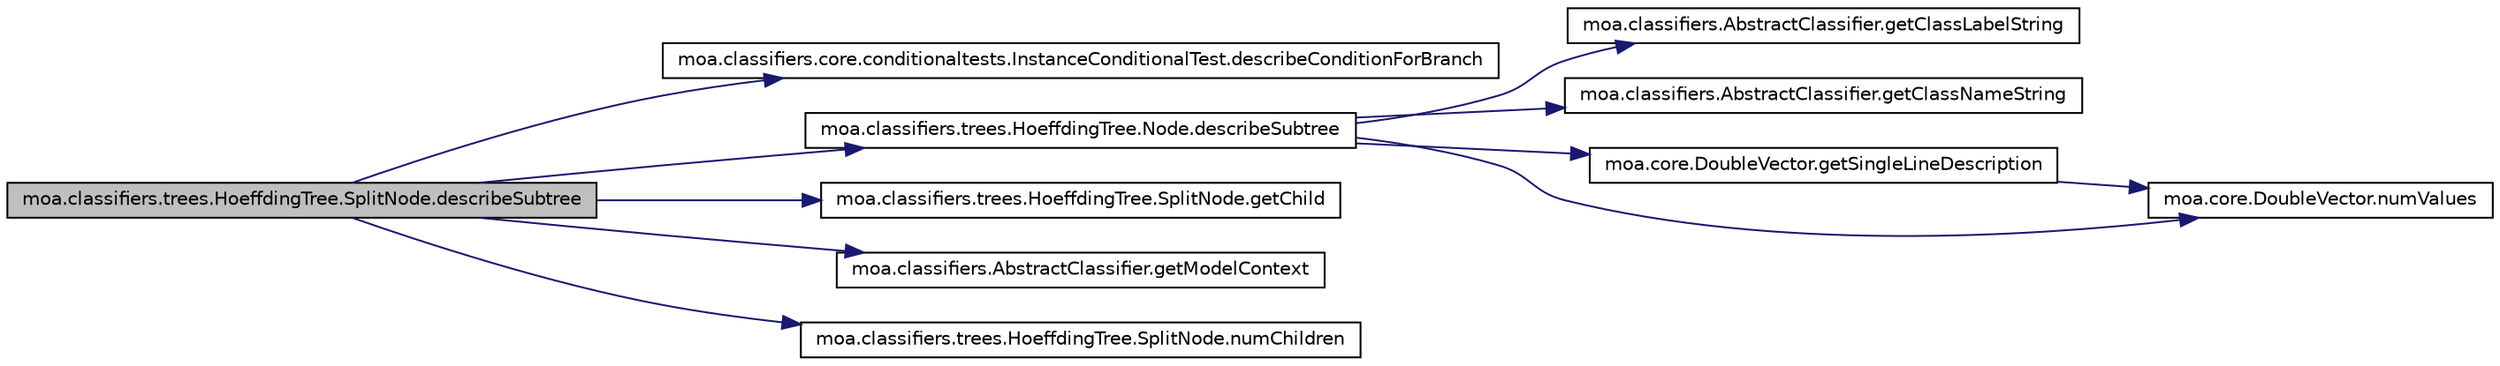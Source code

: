 digraph G
{
  edge [fontname="Helvetica",fontsize="10",labelfontname="Helvetica",labelfontsize="10"];
  node [fontname="Helvetica",fontsize="10",shape=record];
  rankdir=LR;
  Node1 [label="moa.classifiers.trees.HoeffdingTree.SplitNode.describeSubtree",height=0.2,width=0.4,color="black", fillcolor="grey75", style="filled" fontcolor="black"];
  Node1 -> Node2 [color="midnightblue",fontsize="10",style="solid",fontname="Helvetica"];
  Node2 [label="moa.classifiers.core.conditionaltests.InstanceConditionalTest.describeConditionForBranch",height=0.2,width=0.4,color="black", fillcolor="white", style="filled",URL="$classmoa_1_1classifiers_1_1core_1_1conditionaltests_1_1InstanceConditionalTest.html#add42f603fd27c74a75f5d2d542d233ca",tooltip="Gets the text that describes the condition of a branch."];
  Node1 -> Node3 [color="midnightblue",fontsize="10",style="solid",fontname="Helvetica"];
  Node3 [label="moa.classifiers.trees.HoeffdingTree.Node.describeSubtree",height=0.2,width=0.4,color="black", fillcolor="white", style="filled",URL="$classmoa_1_1classifiers_1_1trees_1_1HoeffdingTree_1_1Node.html#ac383d69f043c6434cffe978d2bb65961"];
  Node3 -> Node4 [color="midnightblue",fontsize="10",style="solid",fontname="Helvetica"];
  Node4 [label="moa.classifiers.AbstractClassifier.getClassLabelString",height=0.2,width=0.4,color="black", fillcolor="white", style="filled",URL="$classmoa_1_1classifiers_1_1AbstractClassifier.html#a469063073ae4bd012619753dba073070",tooltip="Gets the name of a label of the class from the header."];
  Node3 -> Node5 [color="midnightblue",fontsize="10",style="solid",fontname="Helvetica"];
  Node5 [label="moa.classifiers.AbstractClassifier.getClassNameString",height=0.2,width=0.4,color="black", fillcolor="white", style="filled",URL="$classmoa_1_1classifiers_1_1AbstractClassifier.html#a72753c7231990d4b6e38a686c7d4a967",tooltip="Gets the name of the attribute of the class from the header."];
  Node3 -> Node6 [color="midnightblue",fontsize="10",style="solid",fontname="Helvetica"];
  Node6 [label="moa.core.DoubleVector.getSingleLineDescription",height=0.2,width=0.4,color="black", fillcolor="white", style="filled",URL="$classmoa_1_1core_1_1DoubleVector.html#a2214f643cc3637bd8308c7dba4acc74d"];
  Node6 -> Node7 [color="midnightblue",fontsize="10",style="solid",fontname="Helvetica"];
  Node7 [label="moa.core.DoubleVector.numValues",height=0.2,width=0.4,color="black", fillcolor="white", style="filled",URL="$classmoa_1_1core_1_1DoubleVector.html#a04cac8fb52824b100578ad4bfef2136a"];
  Node3 -> Node7 [color="midnightblue",fontsize="10",style="solid",fontname="Helvetica"];
  Node1 -> Node8 [color="midnightblue",fontsize="10",style="solid",fontname="Helvetica"];
  Node8 [label="moa.classifiers.trees.HoeffdingTree.SplitNode.getChild",height=0.2,width=0.4,color="black", fillcolor="white", style="filled",URL="$classmoa_1_1classifiers_1_1trees_1_1HoeffdingTree_1_1SplitNode.html#ad22dc2cda35c63546ea4d810e793fd99"];
  Node1 -> Node9 [color="midnightblue",fontsize="10",style="solid",fontname="Helvetica"];
  Node9 [label="moa.classifiers.AbstractClassifier.getModelContext",height=0.2,width=0.4,color="black", fillcolor="white", style="filled",URL="$classmoa_1_1classifiers_1_1AbstractClassifier.html#a832f7f624c34b64e890c29f6fbeec19b",tooltip="Gets the reference to the header of the data stream."];
  Node1 -> Node10 [color="midnightblue",fontsize="10",style="solid",fontname="Helvetica"];
  Node10 [label="moa.classifiers.trees.HoeffdingTree.SplitNode.numChildren",height=0.2,width=0.4,color="black", fillcolor="white", style="filled",URL="$classmoa_1_1classifiers_1_1trees_1_1HoeffdingTree_1_1SplitNode.html#a9edff82f8eceedb3baae2395c959f259"];
}
